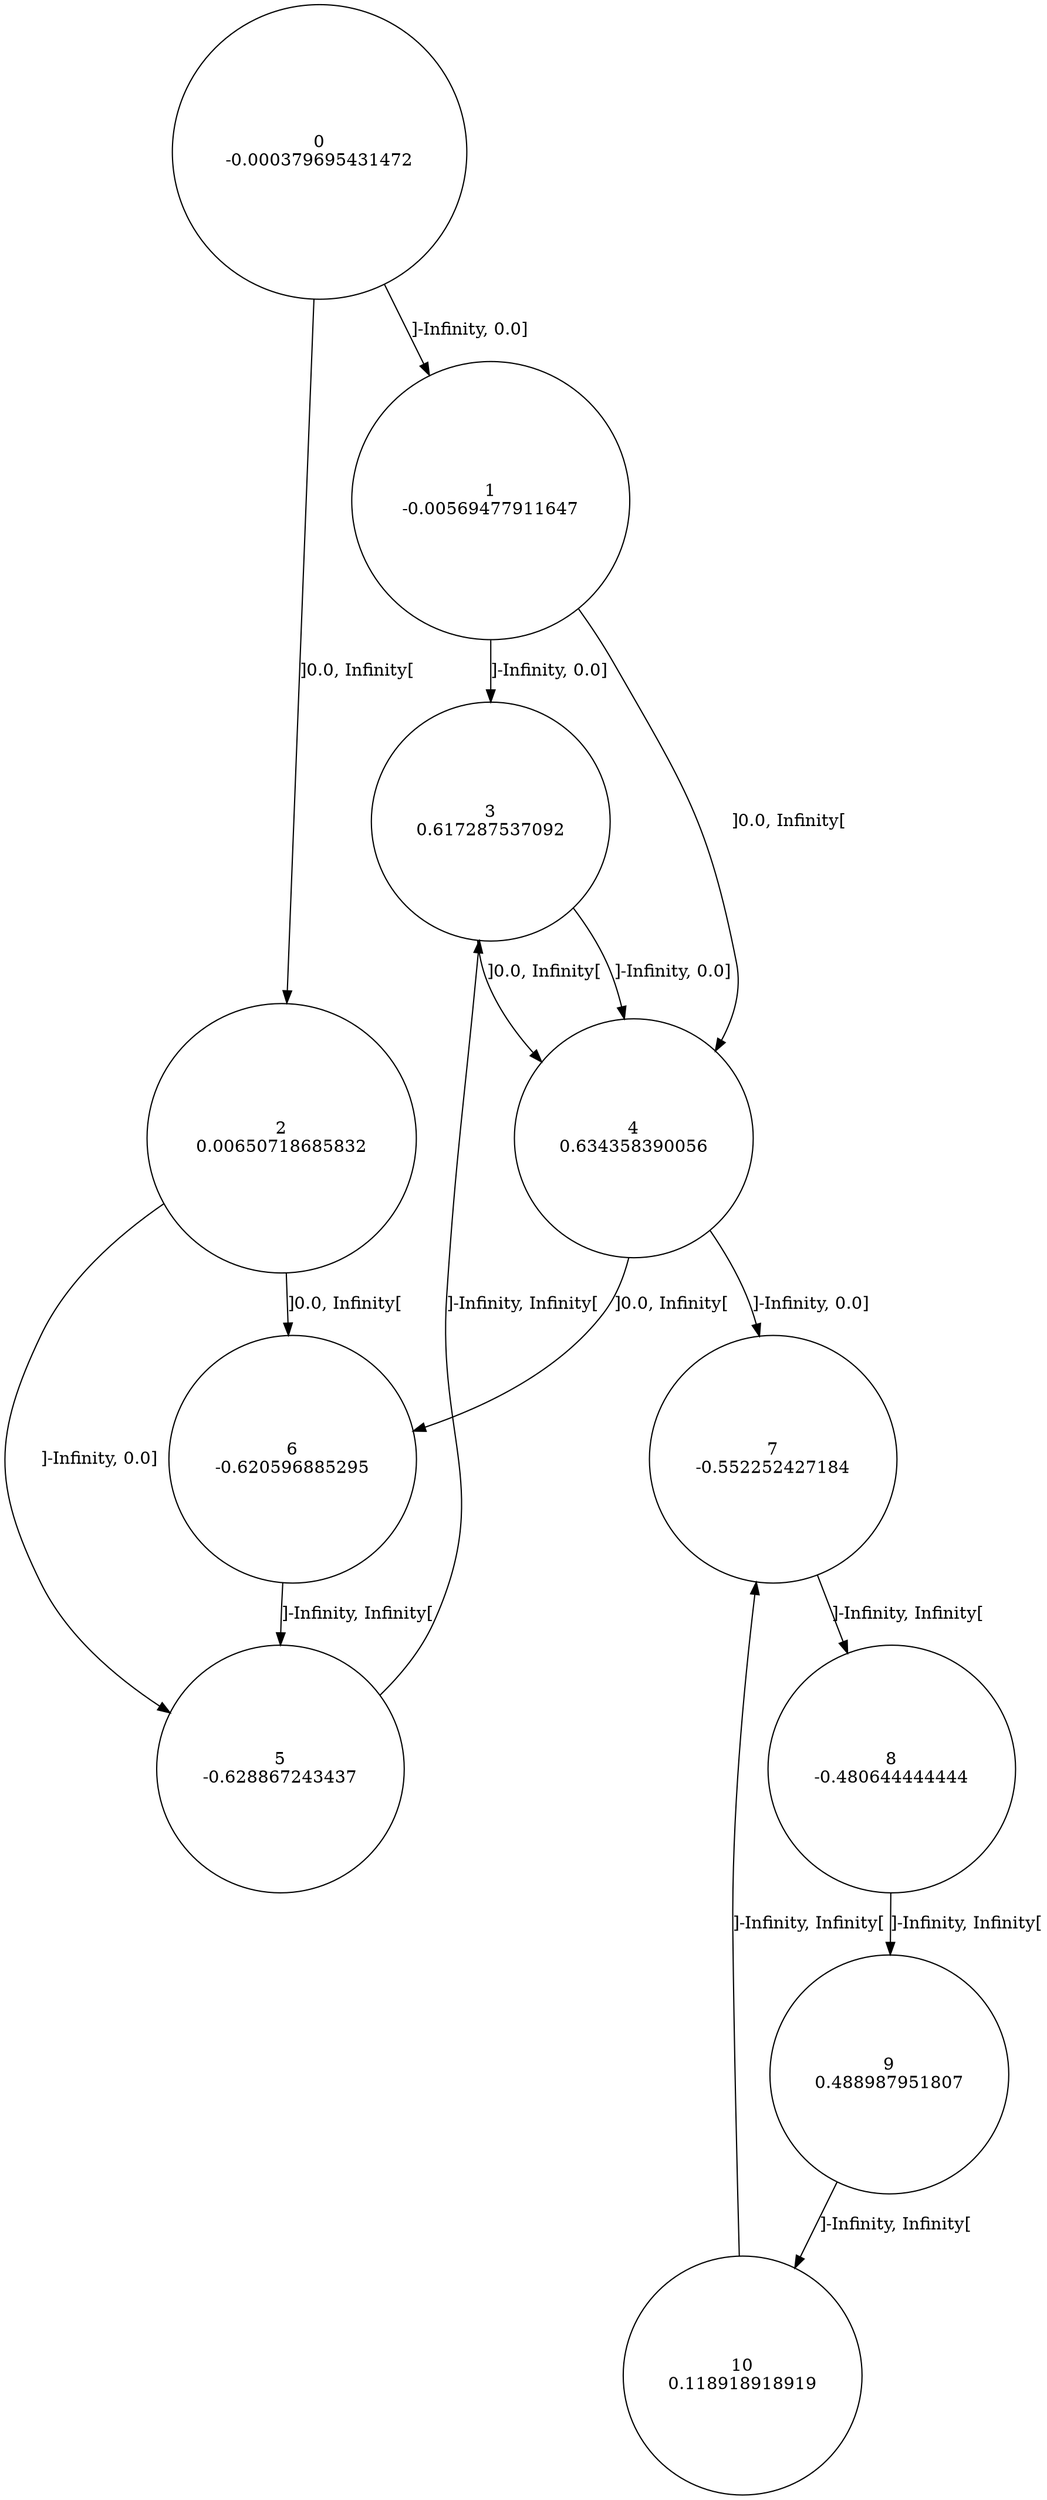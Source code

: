 digraph a {
0 [shape=circle, label="0\n-0.000379695431472"];
	0 -> 1 [label="]-Infinity, 0.0]"];
	0 -> 2 [label="]0.0, Infinity["];
1 [shape=circle, label="1\n-0.00569477911647"];
	1 -> 3 [label="]-Infinity, 0.0]"];
	1 -> 4 [label="]0.0, Infinity["];
2 [shape=circle, label="2\n0.00650718685832"];
	2 -> 5 [label="]-Infinity, 0.0]"];
	2 -> 6 [label="]0.0, Infinity["];
3 [shape=circle, label="3\n0.617287537092"];
	3 -> 4 [label="]-Infinity, 0.0]"];
	3 -> 4 [label="]0.0, Infinity["];
4 [shape=circle, label="4\n0.634358390056"];
	4 -> 7 [label="]-Infinity, 0.0]"];
	4 -> 6 [label="]0.0, Infinity["];
5 [shape=circle, label="5\n-0.628867243437"];
	5 -> 3 [label="]-Infinity, Infinity["];
6 [shape=circle, label="6\n-0.620596885295"];
	6 -> 5 [label="]-Infinity, Infinity["];
7 [shape=circle, label="7\n-0.552252427184"];
	7 -> 8 [label="]-Infinity, Infinity["];
8 [shape=circle, label="8\n-0.480644444444"];
	8 -> 9 [label="]-Infinity, Infinity["];
9 [shape=circle, label="9\n0.488987951807"];
	9 -> 10 [label="]-Infinity, Infinity["];
10 [shape=circle, label="10\n0.118918918919"];
	10 -> 7 [label="]-Infinity, Infinity["];
}